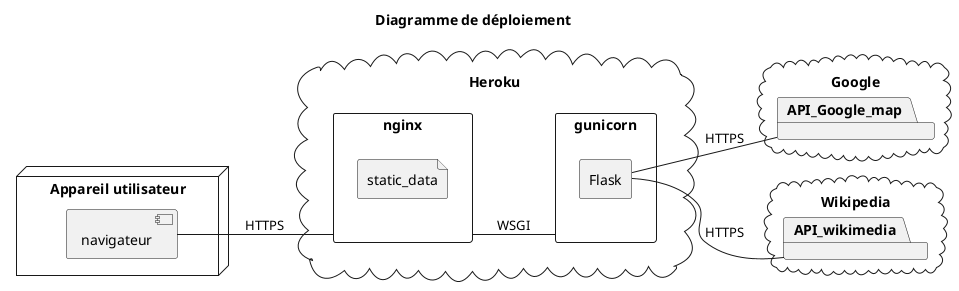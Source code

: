 @startuml 07_deployment
title Diagramme de déploiement

left to right direction

node "Appareil utilisateur"{
    component navigateur
}

cloud Heroku{
    rectangle gunicorn{
        rectangle Flask
    }
    rectangle nginx{
        file static_data
    }
}

cloud Google{
    package API_Google_map
}

cloud Wikipedia{
    package API_wikimedia
}

nginx -- gunicorn : WSGI
navigateur -- nginx : HTTPS
Flask -- API_Google_map : HTTPS
Flask -- API_wikimedia : HTTPS

@enduml